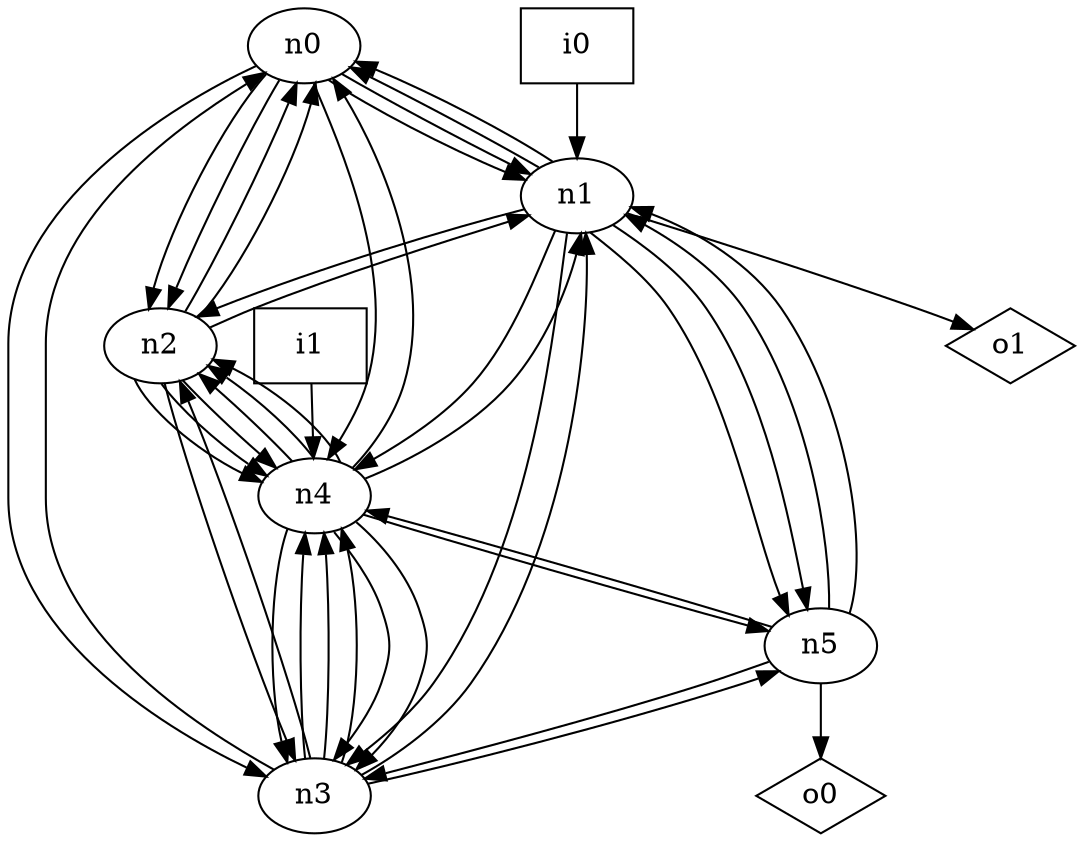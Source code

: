 digraph G {
n0 [label="n0"];
n1 [label="n1"];
n2 [label="n2"];
n3 [label="n3"];
n4 [label="n4"];
n5 [label="n5"];
n6 [label="i0",shape="box"];
n7 [label="i1",shape="box"];
n8 [label="o0",shape="diamond"];
n9 [label="o1",shape="diamond"];
n0 -> n1
n0 -> n1
n0 -> n2
n0 -> n2
n0 -> n3
n0 -> n4
n1 -> n0
n1 -> n0
n1 -> n2
n1 -> n3
n1 -> n4
n1 -> n5
n1 -> n5
n1 -> n9
n2 -> n0
n2 -> n0
n2 -> n1
n2 -> n3
n2 -> n4
n2 -> n4
n2 -> n4
n3 -> n0
n3 -> n1
n3 -> n2
n3 -> n4
n3 -> n4
n3 -> n4
n3 -> n5
n4 -> n0
n4 -> n1
n4 -> n2
n4 -> n2
n4 -> n2
n4 -> n3
n4 -> n3
n4 -> n3
n4 -> n5
n5 -> n1
n5 -> n1
n5 -> n3
n5 -> n4
n5 -> n8
n6 -> n1
n7 -> n4
}